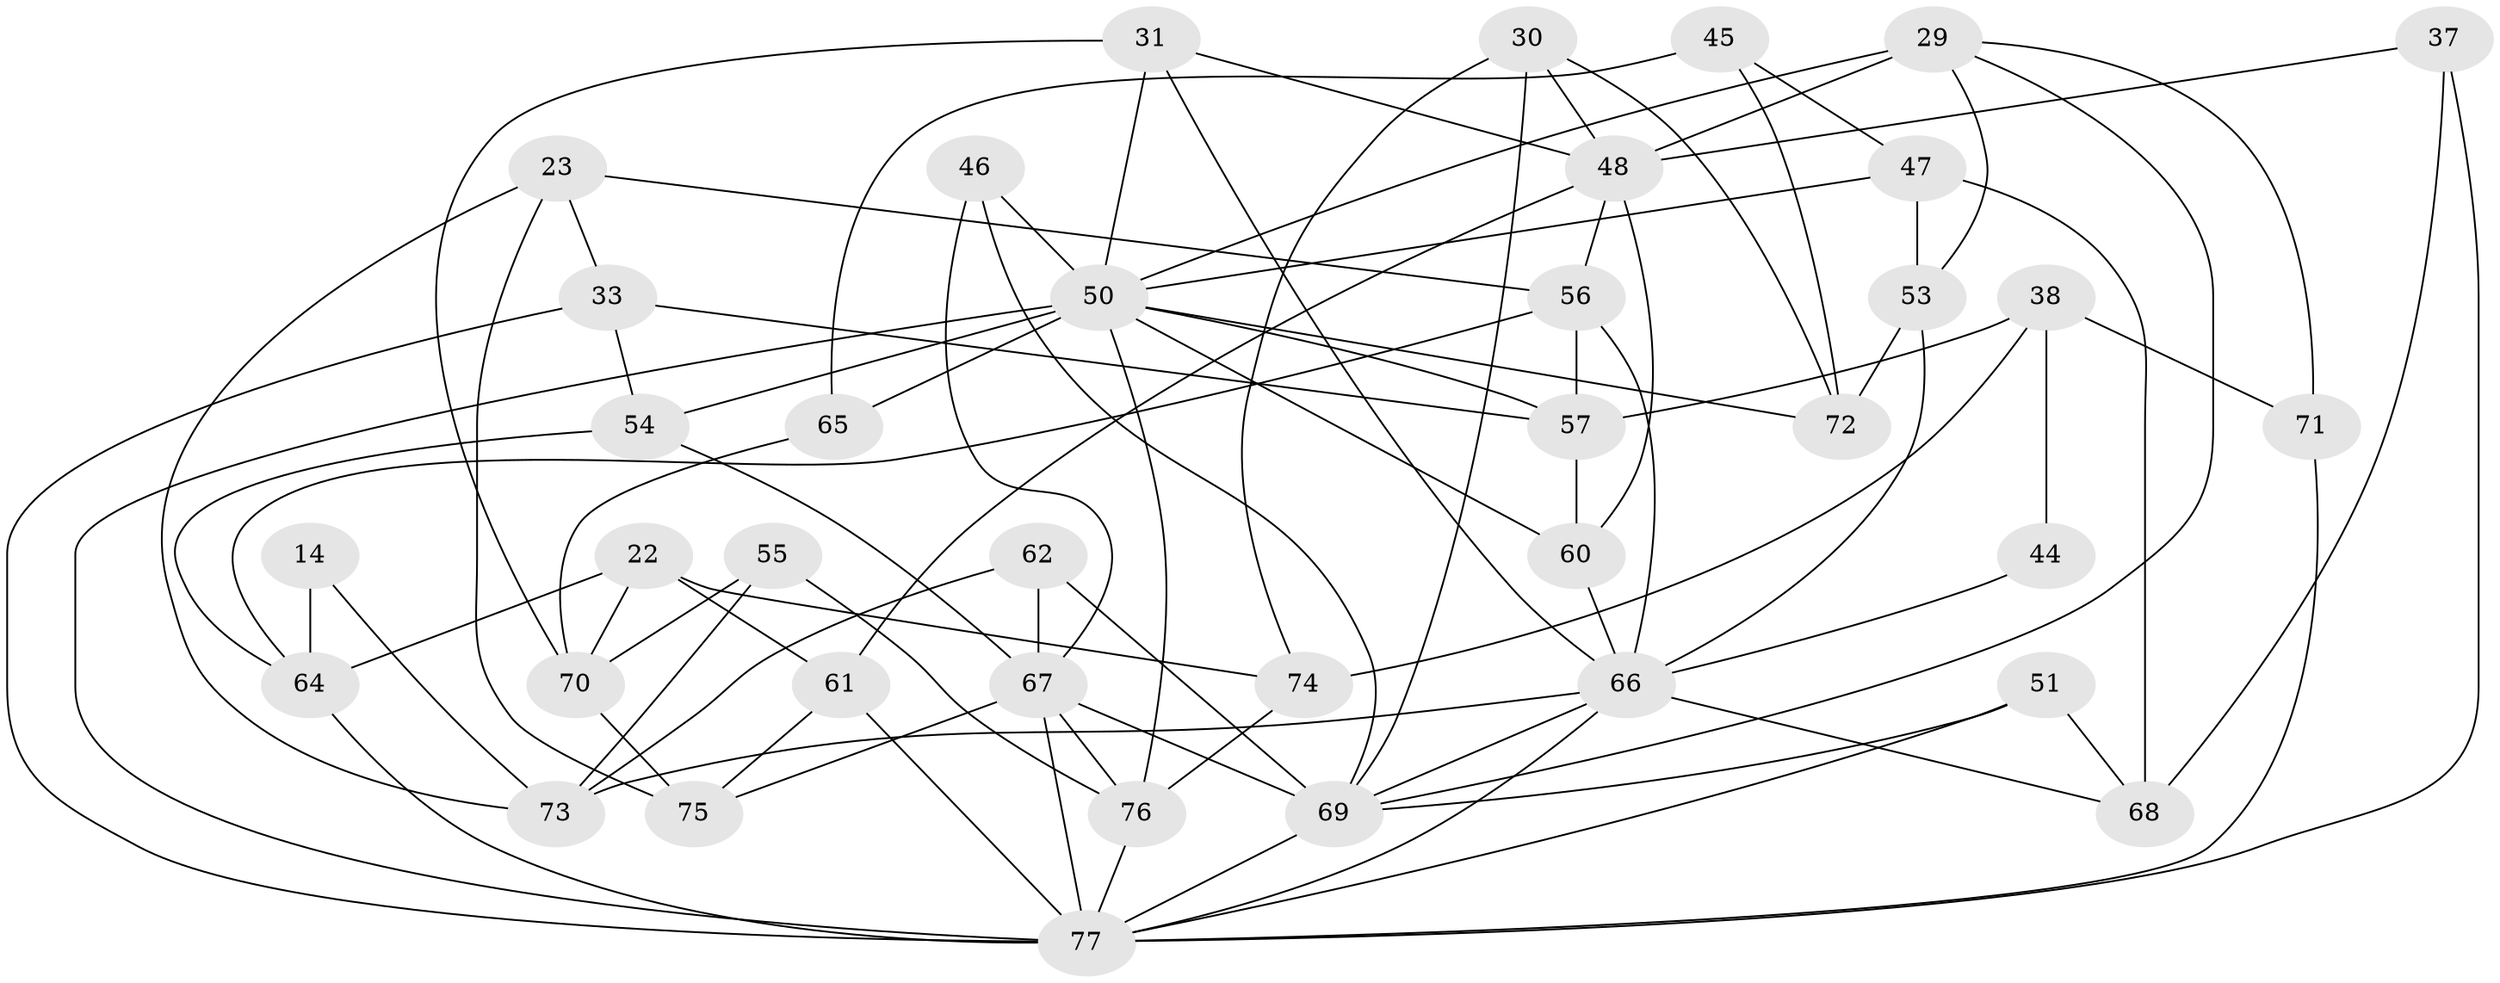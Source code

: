 // original degree distribution, {4: 1.0}
// Generated by graph-tools (version 1.1) at 2025/01/03/04/25 22:01:17]
// undirected, 38 vertices, 88 edges
graph export_dot {
graph [start="1"]
  node [color=gray90,style=filled];
  14;
  22;
  23;
  29 [super="+26"];
  30;
  31;
  33;
  37;
  38;
  44;
  45;
  46;
  47;
  48 [super="+19+32"];
  50 [super="+49+34+41"];
  51;
  53;
  54;
  55;
  56 [super="+20"];
  57 [super="+28"];
  60 [super="+12"];
  61;
  62;
  64 [super="+7"];
  65 [super="+3"];
  66 [super="+13+35+8"];
  67 [super="+40+43+25"];
  68;
  69 [super="+17+36"];
  70 [super="+39"];
  71;
  72;
  73 [super="+63"];
  74;
  75 [super="+18"];
  76 [super="+52"];
  77 [super="+24+27+59"];
  14 -- 64 [weight=2];
  14 -- 73 [weight=2];
  22 -- 70;
  22 -- 61;
  22 -- 74;
  22 -- 64;
  23 -- 56;
  23 -- 73;
  23 -- 33;
  23 -- 75;
  29 -- 69;
  29 -- 50 [weight=2];
  29 -- 53;
  29 -- 71;
  29 -- 48;
  30 -- 72;
  30 -- 69;
  30 -- 74;
  30 -- 48;
  31 -- 50;
  31 -- 66;
  31 -- 70;
  31 -- 48;
  33 -- 57;
  33 -- 54;
  33 -- 77;
  37 -- 68;
  37 -- 48;
  37 -- 77 [weight=2];
  38 -- 44;
  38 -- 71;
  38 -- 74;
  38 -- 57;
  44 -- 66 [weight=3];
  45 -- 72;
  45 -- 65 [weight=2];
  45 -- 47;
  46 -- 69;
  46 -- 67 [weight=2];
  46 -- 50;
  47 -- 53;
  47 -- 68;
  47 -- 50;
  48 -- 56;
  48 -- 60 [weight=2];
  48 -- 61;
  50 -- 65 [weight=3];
  50 -- 57;
  50 -- 76;
  50 -- 77 [weight=4];
  50 -- 54;
  50 -- 72;
  50 -- 60 [weight=2];
  51 -- 68;
  51 -- 69 [weight=2];
  51 -- 77;
  53 -- 72;
  53 -- 66;
  54 -- 64;
  54 -- 67;
  55 -- 70;
  55 -- 76 [weight=2];
  55 -- 73;
  56 -- 57 [weight=2];
  56 -- 66;
  56 -- 64;
  57 -- 60;
  60 -- 66;
  61 -- 75;
  61 -- 77;
  62 -- 67;
  62 -- 73;
  62 -- 69 [weight=2];
  64 -- 77;
  65 -- 70;
  66 -- 73;
  66 -- 69;
  66 -- 68;
  66 -- 77 [weight=2];
  67 -- 76;
  67 -- 75 [weight=2];
  67 -- 77 [weight=3];
  67 -- 69 [weight=2];
  69 -- 77 [weight=2];
  70 -- 75 [weight=2];
  71 -- 77 [weight=2];
  74 -- 76;
  76 -- 77;
}
